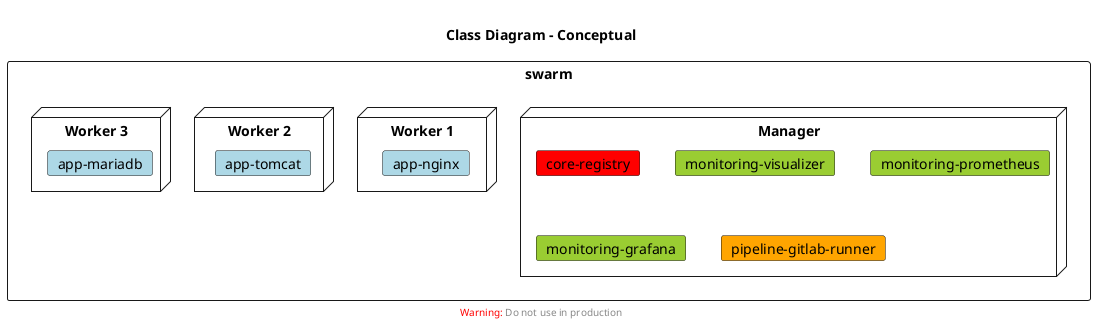 @startuml docker-swarm-UML

' left to right direction

header 

endheader

title Class Diagram - Conceptual

footer
<font color=red>Warning:</font> Do not use in production
endfooter



rectangle swarm {
  node "Manager" as M {
    card "core-registry" as registry #Red
    card "monitoring-visualizer" as visualizer #YellowGreen
    card "monitoring-prometheus" as prometheus #YellowGreen
    card "monitoring-grafana" as grafana #YellowGreen
    card "pipeline-gitlab-runner" as runner #Orange
  } 
    node "Worker 1" as W1 {
    card "app-nginx" as nginx #LightBlue
  }
    node "Worker 2" as W2 {
    card "app-tomcat" as tomcat #LightBlue
  }
    node "Worker 3" as W3 {
    card "app-mariadb" as mariadb #LightBlue
  }
}

@enduml